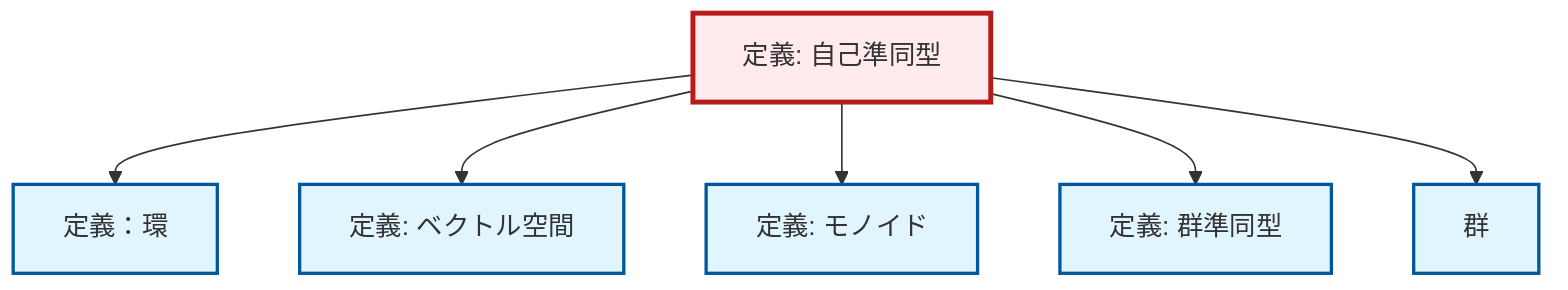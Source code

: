 graph TD
    classDef definition fill:#e1f5fe,stroke:#01579b,stroke-width:2px
    classDef theorem fill:#f3e5f5,stroke:#4a148c,stroke-width:2px
    classDef axiom fill:#fff3e0,stroke:#e65100,stroke-width:2px
    classDef example fill:#e8f5e9,stroke:#1b5e20,stroke-width:2px
    classDef current fill:#ffebee,stroke:#b71c1c,stroke-width:3px
    def-endomorphism["定義: 自己準同型"]:::definition
    def-group["群"]:::definition
    def-homomorphism["定義: 群準同型"]:::definition
    def-monoid["定義: モノイド"]:::definition
    def-ring["定義：環"]:::definition
    def-vector-space["定義: ベクトル空間"]:::definition
    def-endomorphism --> def-ring
    def-endomorphism --> def-vector-space
    def-endomorphism --> def-monoid
    def-endomorphism --> def-homomorphism
    def-endomorphism --> def-group
    class def-endomorphism current